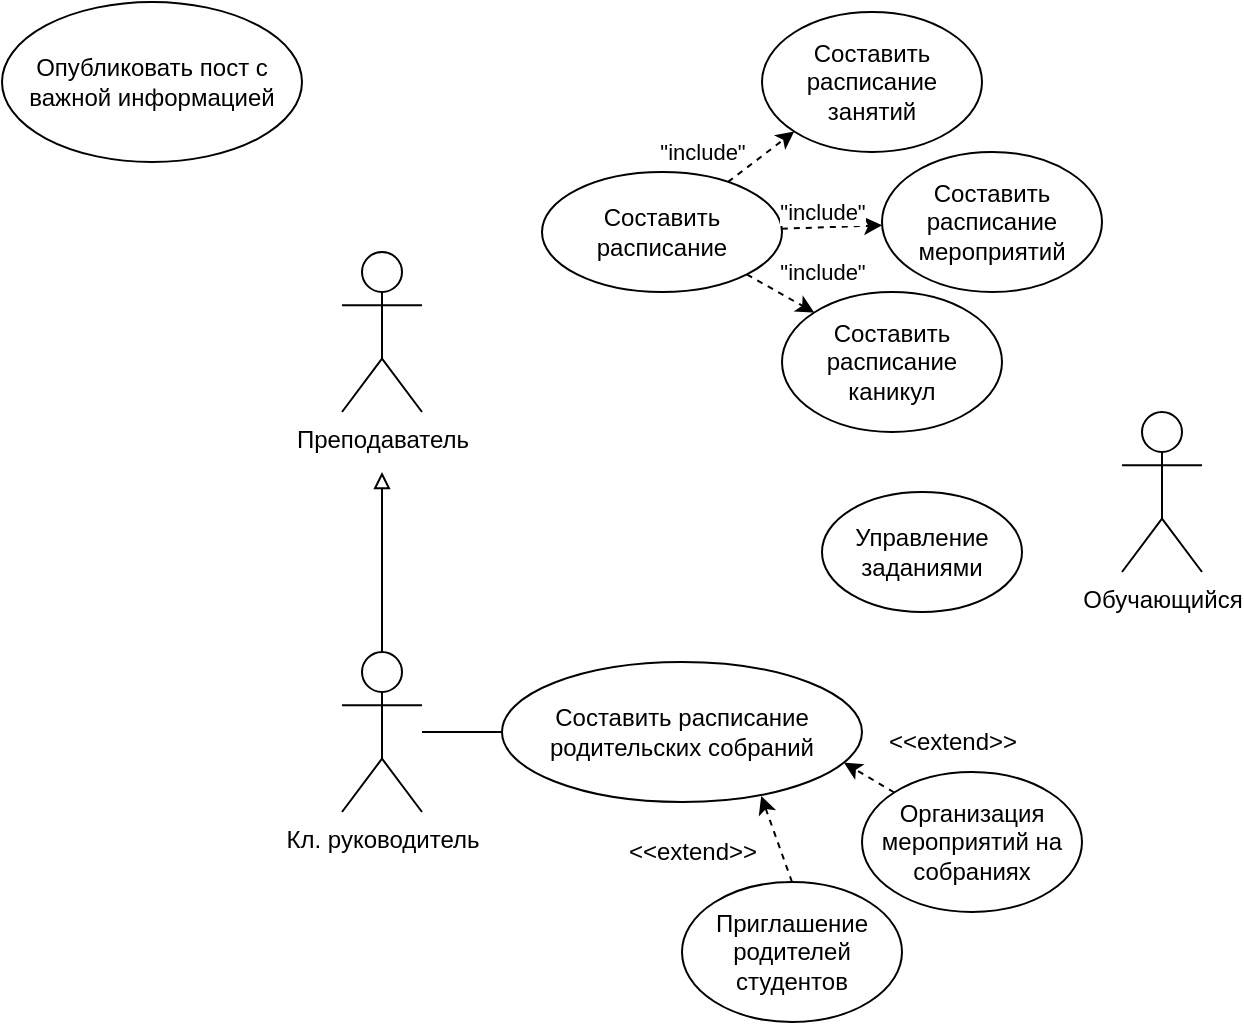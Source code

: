 <mxfile version="24.0.7" type="github">
  <diagram name="Страница — 1" id="gSOXvelILGLi7SI_kQdU">
    <mxGraphModel dx="875" dy="471" grid="1" gridSize="10" guides="1" tooltips="1" connect="1" arrows="1" fold="1" page="1" pageScale="1" pageWidth="827" pageHeight="1169" math="0" shadow="0">
      <root>
        <mxCell id="0" />
        <mxCell id="1" parent="0" />
        <mxCell id="LX55lx_NsstUEHzO6fc0-4" value="Преподаватель" style="shape=umlActor;verticalLabelPosition=bottom;verticalAlign=top;html=1;outlineConnect=0;" vertex="1" parent="1">
          <mxGeometry x="180" y="200" width="40" height="80" as="geometry" />
        </mxCell>
        <mxCell id="LX55lx_NsstUEHzO6fc0-37" value="Опубликовать пост с важной информацией" style="ellipse;whiteSpace=wrap;html=1;" vertex="1" parent="1">
          <mxGeometry x="10" y="75" width="150" height="80" as="geometry" />
        </mxCell>
        <mxCell id="LX55lx_NsstUEHzO6fc0-44" style="rounded=0;orthogonalLoop=1;jettySize=auto;html=1;entryX=0;entryY=1;entryDx=0;entryDy=0;dashed=1;" edge="1" parent="1" source="LX55lx_NsstUEHzO6fc0-39" target="LX55lx_NsstUEHzO6fc0-42">
          <mxGeometry relative="1" as="geometry" />
        </mxCell>
        <mxCell id="LX55lx_NsstUEHzO6fc0-47" value="&quot;include&quot;" style="edgeLabel;html=1;align=center;verticalAlign=middle;resizable=0;points=[];" vertex="1" connectable="0" parent="LX55lx_NsstUEHzO6fc0-44">
          <mxGeometry x="-0.435" y="1" relative="1" as="geometry">
            <mxPoint x="-22" y="-7" as="offset" />
          </mxGeometry>
        </mxCell>
        <mxCell id="LX55lx_NsstUEHzO6fc0-45" style="rounded=0;orthogonalLoop=1;jettySize=auto;html=1;dashed=1;" edge="1" parent="1" source="LX55lx_NsstUEHzO6fc0-39" target="LX55lx_NsstUEHzO6fc0-41">
          <mxGeometry relative="1" as="geometry" />
        </mxCell>
        <mxCell id="LX55lx_NsstUEHzO6fc0-46" style="rounded=0;orthogonalLoop=1;jettySize=auto;html=1;exitX=1;exitY=1;exitDx=0;exitDy=0;entryX=0;entryY=0;entryDx=0;entryDy=0;dashed=1;" edge="1" parent="1" source="LX55lx_NsstUEHzO6fc0-39" target="LX55lx_NsstUEHzO6fc0-43">
          <mxGeometry relative="1" as="geometry" />
        </mxCell>
        <mxCell id="LX55lx_NsstUEHzO6fc0-39" value="Составить расписание" style="ellipse;whiteSpace=wrap;html=1;" vertex="1" parent="1">
          <mxGeometry x="280" y="160" width="120" height="60" as="geometry" />
        </mxCell>
        <mxCell id="LX55lx_NsstUEHzO6fc0-41" value="Составить расписание мероприятий" style="ellipse;whiteSpace=wrap;html=1;" vertex="1" parent="1">
          <mxGeometry x="450" y="150" width="110" height="70" as="geometry" />
        </mxCell>
        <mxCell id="LX55lx_NsstUEHzO6fc0-42" value="Составить расписание занятий" style="ellipse;whiteSpace=wrap;html=1;" vertex="1" parent="1">
          <mxGeometry x="390" y="80" width="110" height="70" as="geometry" />
        </mxCell>
        <mxCell id="LX55lx_NsstUEHzO6fc0-43" value="Составить расписание каникул" style="ellipse;whiteSpace=wrap;html=1;" vertex="1" parent="1">
          <mxGeometry x="400" y="220" width="110" height="70" as="geometry" />
        </mxCell>
        <mxCell id="LX55lx_NsstUEHzO6fc0-48" value="&quot;include&quot;" style="edgeLabel;html=1;align=center;verticalAlign=middle;resizable=0;points=[];" vertex="1" connectable="0" parent="1">
          <mxGeometry x="420.002" y="180.003" as="geometry" />
        </mxCell>
        <mxCell id="LX55lx_NsstUEHzO6fc0-49" value="&quot;include&quot;" style="edgeLabel;html=1;align=center;verticalAlign=middle;resizable=0;points=[];" vertex="1" connectable="0" parent="1">
          <mxGeometry x="420.002" y="210.003" as="geometry" />
        </mxCell>
        <mxCell id="LX55lx_NsstUEHzO6fc0-53" value="Обучающийся" style="shape=umlActor;verticalLabelPosition=bottom;verticalAlign=top;html=1;outlineConnect=0;" vertex="1" parent="1">
          <mxGeometry x="570" y="280" width="40" height="80" as="geometry" />
        </mxCell>
        <mxCell id="LX55lx_NsstUEHzO6fc0-58" style="edgeStyle=orthogonalEdgeStyle;rounded=0;orthogonalLoop=1;jettySize=auto;html=1;exitX=0.5;exitY=0;exitDx=0;exitDy=0;exitPerimeter=0;endArrow=block;endFill=0;" edge="1" parent="1" source="LX55lx_NsstUEHzO6fc0-57">
          <mxGeometry relative="1" as="geometry">
            <mxPoint x="200" y="310" as="targetPoint" />
          </mxGeometry>
        </mxCell>
        <mxCell id="LX55lx_NsstUEHzO6fc0-57" value="Кл. руководитель" style="shape=umlActor;verticalLabelPosition=bottom;verticalAlign=top;html=1;outlineConnect=0;" vertex="1" parent="1">
          <mxGeometry x="180" y="400" width="40" height="80" as="geometry" />
        </mxCell>
        <mxCell id="LX55lx_NsstUEHzO6fc0-63" value="Управление заданиями" style="ellipse;whiteSpace=wrap;html=1;" vertex="1" parent="1">
          <mxGeometry x="420" y="320" width="100" height="60" as="geometry" />
        </mxCell>
        <mxCell id="LX55lx_NsstUEHzO6fc0-65" style="rounded=0;orthogonalLoop=1;jettySize=auto;html=1;exitX=0;exitY=0.5;exitDx=0;exitDy=0;endArrow=none;endFill=0;" edge="1" parent="1" source="LX55lx_NsstUEHzO6fc0-64" target="LX55lx_NsstUEHzO6fc0-57">
          <mxGeometry relative="1" as="geometry" />
        </mxCell>
        <mxCell id="LX55lx_NsstUEHzO6fc0-68" style="rounded=0;orthogonalLoop=1;jettySize=auto;html=1;exitX=0.5;exitY=0;exitDx=0;exitDy=0;entryX=0.72;entryY=0.957;entryDx=0;entryDy=0;endArrow=classic;endFill=1;dashed=1;entryPerimeter=0;" edge="1" parent="1" source="LX55lx_NsstUEHzO6fc0-67" target="LX55lx_NsstUEHzO6fc0-64">
          <mxGeometry relative="1" as="geometry" />
        </mxCell>
        <mxCell id="LX55lx_NsstUEHzO6fc0-71" style="rounded=0;orthogonalLoop=1;jettySize=auto;html=1;exitX=0;exitY=0;exitDx=0;exitDy=0;dashed=1;entryX=0.95;entryY=0.719;entryDx=0;entryDy=0;entryPerimeter=0;" edge="1" parent="1" source="LX55lx_NsstUEHzO6fc0-66" target="LX55lx_NsstUEHzO6fc0-64">
          <mxGeometry relative="1" as="geometry">
            <mxPoint x="460" y="420" as="targetPoint" />
          </mxGeometry>
        </mxCell>
        <mxCell id="LX55lx_NsstUEHzO6fc0-64" value="Составить расписание родительских собраний" style="ellipse;whiteSpace=wrap;html=1;" vertex="1" parent="1">
          <mxGeometry x="260" y="405" width="180" height="70" as="geometry" />
        </mxCell>
        <mxCell id="LX55lx_NsstUEHzO6fc0-66" value="Организация мероприятий на собраниях" style="ellipse;whiteSpace=wrap;html=1;" vertex="1" parent="1">
          <mxGeometry x="440" y="460" width="110" height="70" as="geometry" />
        </mxCell>
        <mxCell id="LX55lx_NsstUEHzO6fc0-67" value="Приглашение родителей студентов" style="ellipse;whiteSpace=wrap;html=1;" vertex="1" parent="1">
          <mxGeometry x="350" y="515" width="110" height="70" as="geometry" />
        </mxCell>
        <mxCell id="LX55lx_NsstUEHzO6fc0-69" value="&amp;lt;&amp;lt;extend&amp;gt;&amp;gt;" style="text;html=1;align=center;verticalAlign=middle;resizable=0;points=[];autosize=1;strokeColor=none;fillColor=none;" vertex="1" parent="1">
          <mxGeometry x="310" y="485" width="90" height="30" as="geometry" />
        </mxCell>
        <mxCell id="LX55lx_NsstUEHzO6fc0-72" value="&amp;lt;&amp;lt;extend&amp;gt;&amp;gt;" style="text;html=1;align=center;verticalAlign=middle;resizable=0;points=[];autosize=1;strokeColor=none;fillColor=none;" vertex="1" parent="1">
          <mxGeometry x="440" y="430" width="90" height="30" as="geometry" />
        </mxCell>
      </root>
    </mxGraphModel>
  </diagram>
</mxfile>

